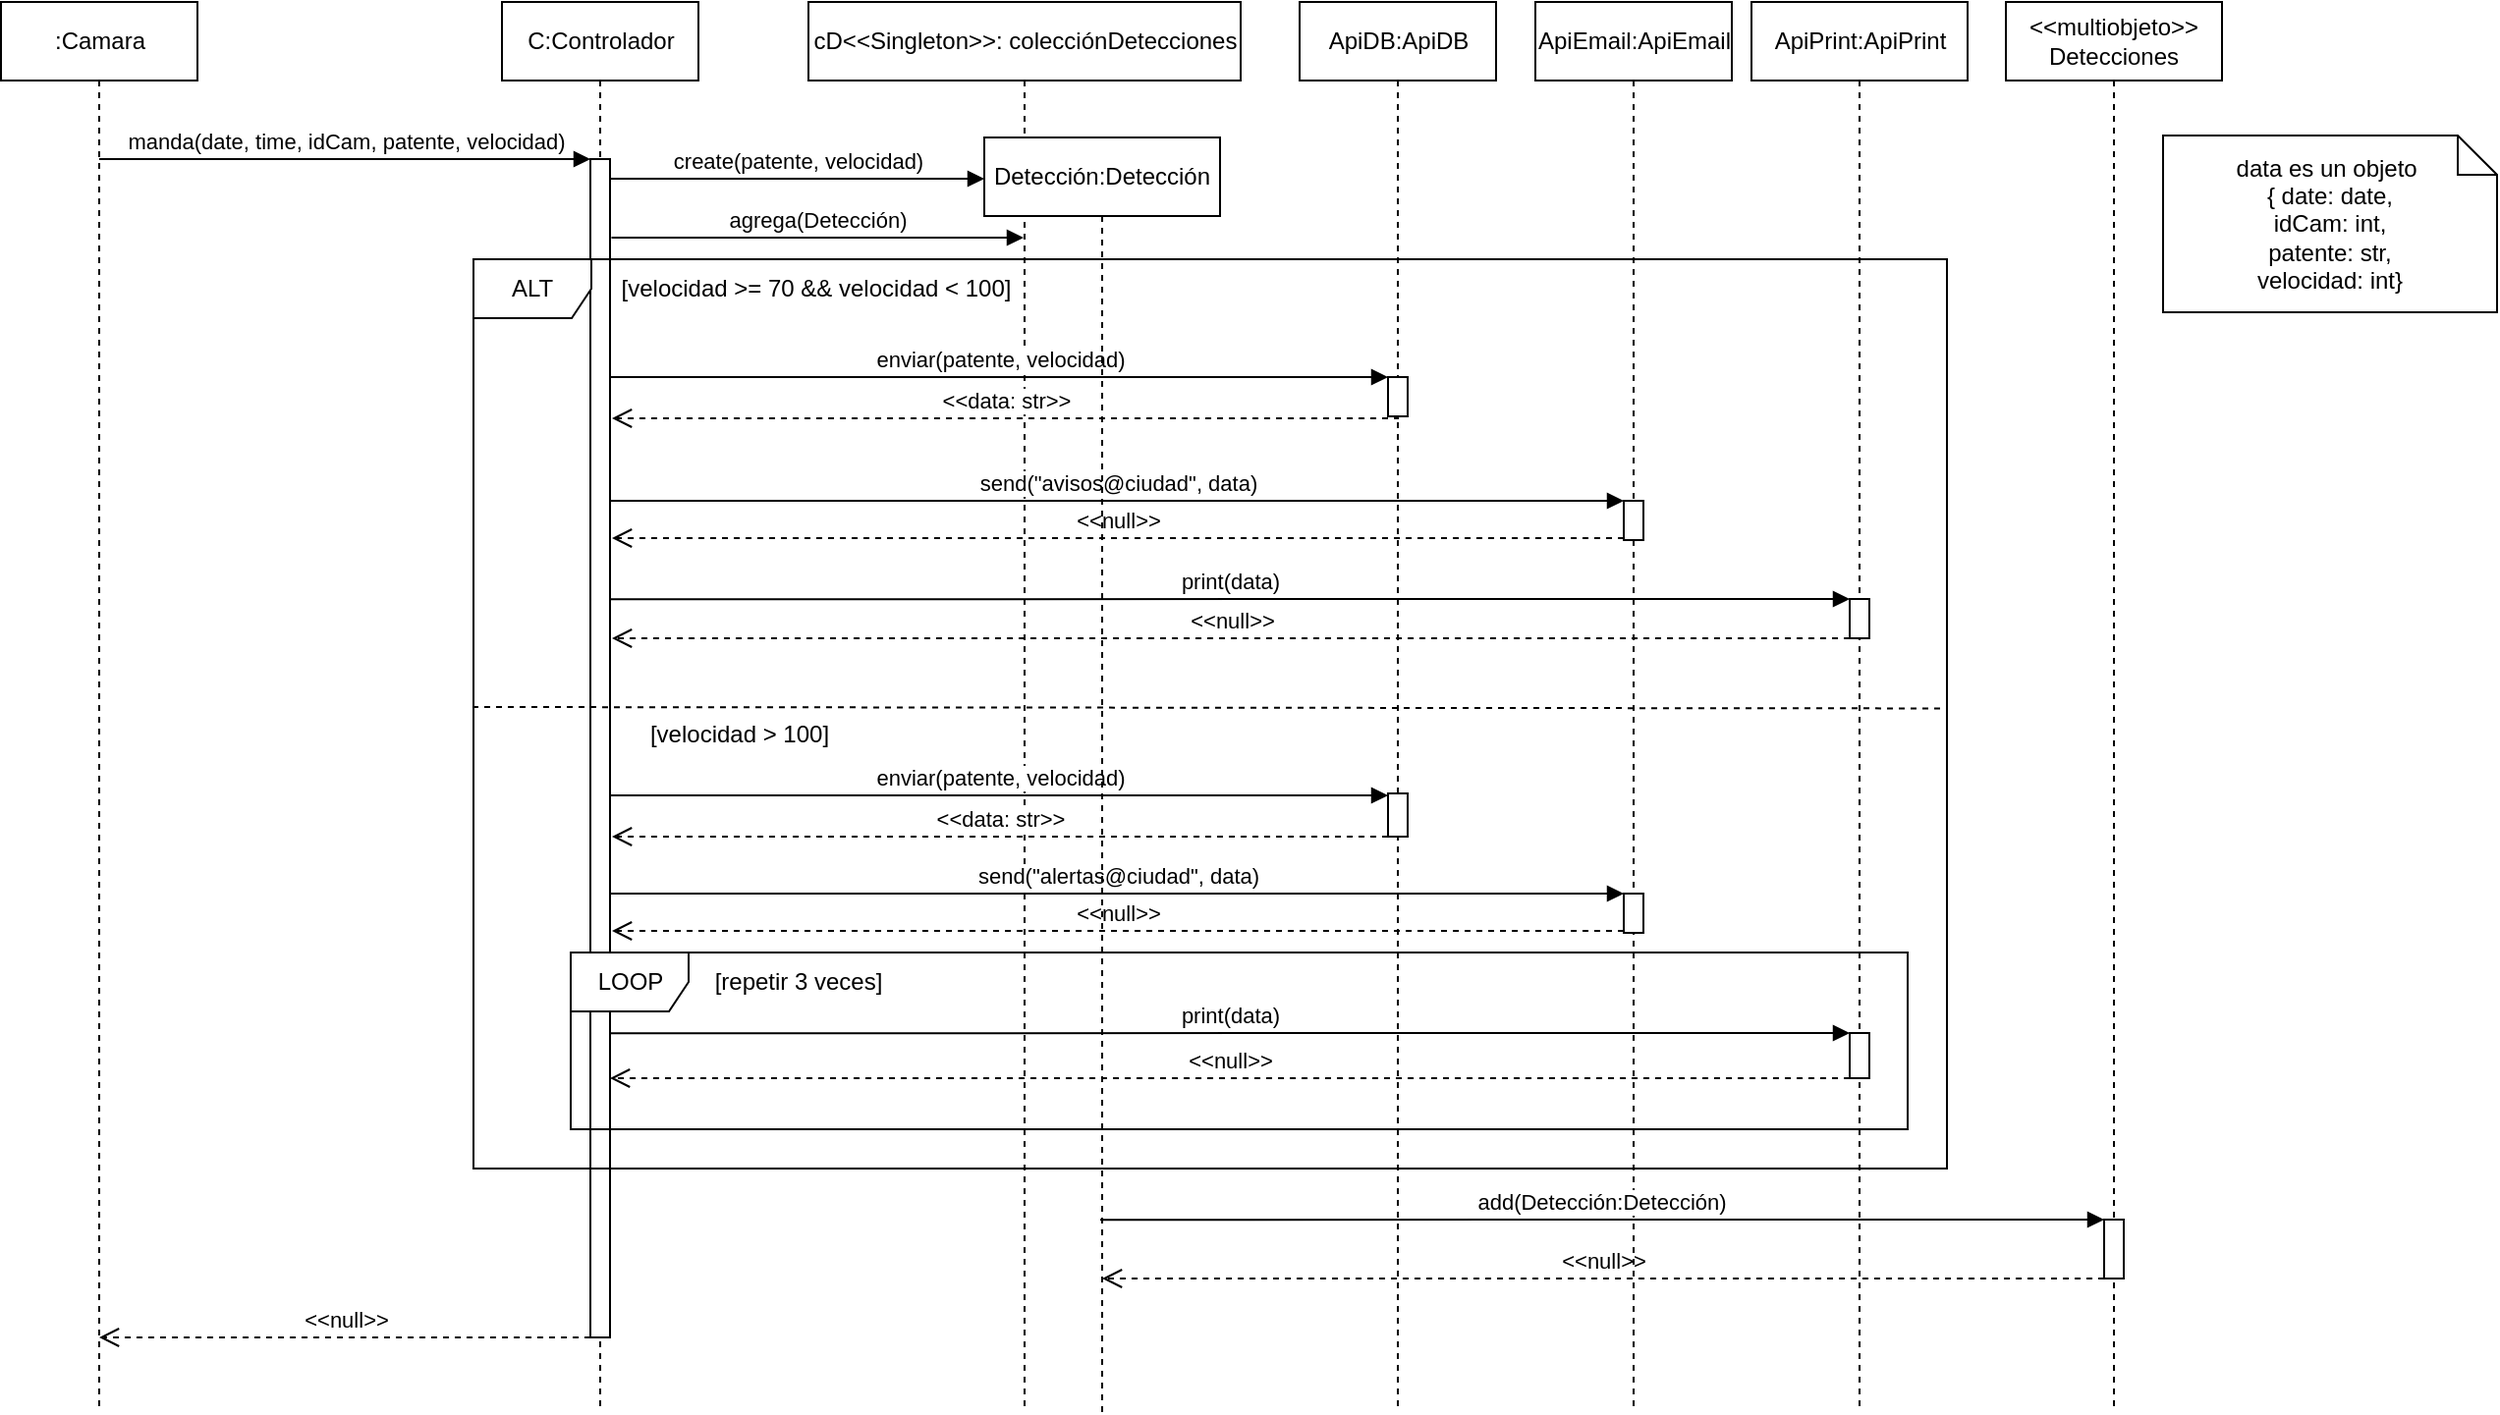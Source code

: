 <mxfile version="22.1.0" type="google">
  <diagram name="Page-1" id="2YBvvXClWsGukQMizWep">
    <mxGraphModel grid="1" page="1" gridSize="10" guides="1" tooltips="1" connect="1" arrows="1" fold="1" pageScale="1" pageWidth="850" pageHeight="1100" math="0" shadow="0">
      <root>
        <mxCell id="0" />
        <mxCell id="1" parent="0" />
        <mxCell id="GiLnQwnksvuaZxbAcod8-1" value=":Camara" style="shape=umlLifeline;perimeter=lifelinePerimeter;whiteSpace=wrap;html=1;container=0;dropTarget=0;collapsible=0;recursiveResize=0;outlineConnect=0;portConstraint=eastwest;newEdgeStyle={&quot;edgeStyle&quot;:&quot;elbowEdgeStyle&quot;,&quot;elbow&quot;:&quot;vertical&quot;,&quot;curved&quot;:0,&quot;rounded&quot;:0};" vertex="1" parent="1">
          <mxGeometry x="59.5" y="1242" width="100" height="718" as="geometry" />
        </mxCell>
        <mxCell id="GiLnQwnksvuaZxbAcod8-2" value="C:Controlador" style="shape=umlLifeline;perimeter=lifelinePerimeter;whiteSpace=wrap;html=1;container=0;dropTarget=0;collapsible=0;recursiveResize=0;outlineConnect=0;portConstraint=eastwest;newEdgeStyle={&quot;edgeStyle&quot;:&quot;elbowEdgeStyle&quot;,&quot;elbow&quot;:&quot;vertical&quot;,&quot;curved&quot;:0,&quot;rounded&quot;:0};" vertex="1" parent="1">
          <mxGeometry x="314.5" y="1242" width="100" height="718" as="geometry" />
        </mxCell>
        <mxCell id="GiLnQwnksvuaZxbAcod8-3" value="" style="html=1;points=[];perimeter=orthogonalPerimeter;outlineConnect=0;targetShapes=umlLifeline;portConstraint=eastwest;newEdgeStyle={&quot;edgeStyle&quot;:&quot;elbowEdgeStyle&quot;,&quot;elbow&quot;:&quot;vertical&quot;,&quot;curved&quot;:0,&quot;rounded&quot;:0};" vertex="1" parent="GiLnQwnksvuaZxbAcod8-2">
          <mxGeometry x="45" y="80" width="10" height="600" as="geometry" />
        </mxCell>
        <mxCell id="GiLnQwnksvuaZxbAcod8-4" value="manda(date, time, idCam, patente, velocidad)" style="html=1;verticalAlign=bottom;endArrow=block;edgeStyle=elbowEdgeStyle;elbow=vertical;curved=0;rounded=0;" edge="1" parent="1" source="GiLnQwnksvuaZxbAcod8-1" target="GiLnQwnksvuaZxbAcod8-3">
          <mxGeometry relative="1" as="geometry">
            <mxPoint x="155.5" y="1322" as="sourcePoint" />
            <Array as="points">
              <mxPoint x="240.5" y="1322" />
            </Array>
          </mxGeometry>
        </mxCell>
        <mxCell id="GiLnQwnksvuaZxbAcod8-5" value="&amp;lt;&amp;lt;null&amp;gt;&amp;gt;" style="html=1;verticalAlign=bottom;endArrow=open;dashed=1;endSize=8;edgeStyle=elbowEdgeStyle;elbow=vertical;curved=0;rounded=0;" edge="1" parent="1" target="GiLnQwnksvuaZxbAcod8-1">
          <mxGeometry relative="1" as="geometry">
            <mxPoint x="150.5" y="1922" as="targetPoint" />
            <Array as="points">
              <mxPoint x="245.5" y="1922" />
            </Array>
            <mxPoint x="359.5" y="1922" as="sourcePoint" />
          </mxGeometry>
        </mxCell>
        <mxCell id="GiLnQwnksvuaZxbAcod8-6" value="cD&amp;lt;&amp;lt;Singleton&amp;gt;&amp;gt;: colecciónDetecciones" style="shape=umlLifeline;perimeter=lifelinePerimeter;whiteSpace=wrap;html=1;container=0;dropTarget=0;collapsible=0;recursiveResize=0;outlineConnect=0;portConstraint=eastwest;newEdgeStyle={&quot;edgeStyle&quot;:&quot;elbowEdgeStyle&quot;,&quot;elbow&quot;:&quot;vertical&quot;,&quot;curved&quot;:0,&quot;rounded&quot;:0};" vertex="1" parent="1">
          <mxGeometry x="470.5" y="1242" width="220" height="718" as="geometry" />
        </mxCell>
        <mxCell id="GiLnQwnksvuaZxbAcod8-8" value="ApiPrint:ApiPrint" style="shape=umlLifeline;perimeter=lifelinePerimeter;whiteSpace=wrap;html=1;container=0;dropTarget=0;collapsible=0;recursiveResize=0;outlineConnect=0;portConstraint=eastwest;newEdgeStyle={&quot;edgeStyle&quot;:&quot;elbowEdgeStyle&quot;,&quot;elbow&quot;:&quot;vertical&quot;,&quot;curved&quot;:0,&quot;rounded&quot;:0};" vertex="1" parent="1">
          <mxGeometry x="950.5" y="1242" width="110" height="718" as="geometry" />
        </mxCell>
        <mxCell id="GiLnQwnksvuaZxbAcod8-9" value="" style="html=1;points=[];perimeter=orthogonalPerimeter;outlineConnect=0;targetShapes=umlLifeline;portConstraint=eastwest;newEdgeStyle={&quot;edgeStyle&quot;:&quot;elbowEdgeStyle&quot;,&quot;elbow&quot;:&quot;vertical&quot;,&quot;curved&quot;:0,&quot;rounded&quot;:0};" vertex="1" parent="GiLnQwnksvuaZxbAcod8-8">
          <mxGeometry x="50" y="525" width="10" height="23" as="geometry" />
        </mxCell>
        <mxCell id="GiLnQwnksvuaZxbAcod8-10" value="enviar(patente, velocidad)" style="html=1;verticalAlign=bottom;endArrow=block;edgeStyle=elbowEdgeStyle;elbow=vertical;curved=0;rounded=0;" edge="1" parent="1" target="GiLnQwnksvuaZxbAcod8-33">
          <mxGeometry relative="1" as="geometry">
            <mxPoint x="369.5" y="1433" as="sourcePoint" />
            <Array as="points">
              <mxPoint x="459.5" y="1433" />
            </Array>
            <mxPoint x="759.5" y="1433" as="targetPoint" />
          </mxGeometry>
        </mxCell>
        <mxCell id="GiLnQwnksvuaZxbAcod8-11" value="&amp;lt;&amp;lt;data: str&amp;gt;&amp;gt;" style="html=1;verticalAlign=bottom;endArrow=open;dashed=1;endSize=8;edgeStyle=elbowEdgeStyle;elbow=vertical;curved=0;rounded=0;" edge="1" parent="1" source="GiLnQwnksvuaZxbAcod8-33">
          <mxGeometry x="0.002" relative="1" as="geometry">
            <mxPoint x="370.5" y="1454" as="targetPoint" />
            <Array as="points">
              <mxPoint x="469.5" y="1454" />
            </Array>
            <mxPoint x="580.5" y="1454" as="sourcePoint" />
            <mxPoint as="offset" />
          </mxGeometry>
        </mxCell>
        <mxCell id="GiLnQwnksvuaZxbAcod8-12" value="[velocidad &amp;gt;= 70 &amp;amp;&amp;amp; velocidad &amp;lt; 100]" style="text;html=1;align=center;verticalAlign=middle;resizable=0;points=[];autosize=1;strokeColor=none;fillColor=none;" vertex="1" parent="1">
          <mxGeometry x="363.5" y="1373" width="220" height="30" as="geometry" />
        </mxCell>
        <mxCell id="GiLnQwnksvuaZxbAcod8-13" value="send(&quot;avisos@ciudad&quot;, data)" style="html=1;verticalAlign=bottom;endArrow=block;edgeStyle=elbowEdgeStyle;elbow=vertical;curved=0;rounded=0;" edge="1" parent="1" target="GiLnQwnksvuaZxbAcod8-31">
          <mxGeometry relative="1" as="geometry">
            <mxPoint x="369.5" y="1496" as="sourcePoint" />
            <Array as="points">
              <mxPoint x="572.5" y="1496" />
            </Array>
            <mxPoint x="880.5" y="1496" as="targetPoint" />
          </mxGeometry>
        </mxCell>
        <mxCell id="GiLnQwnksvuaZxbAcod8-14" value="&amp;lt;&amp;lt;null&amp;gt;&amp;gt;" style="html=1;verticalAlign=bottom;endArrow=open;dashed=1;endSize=8;edgeStyle=elbowEdgeStyle;elbow=vertical;curved=0;rounded=0;" edge="1" parent="1" source="GiLnQwnksvuaZxbAcod8-31">
          <mxGeometry relative="1" as="geometry">
            <mxPoint x="370.5" y="1515" as="targetPoint" />
            <Array as="points">
              <mxPoint x="474.5" y="1515" />
            </Array>
            <mxPoint x="670.5" y="1513" as="sourcePoint" />
          </mxGeometry>
        </mxCell>
        <mxCell id="GiLnQwnksvuaZxbAcod8-15" value="ALT" style="shape=umlFrame;whiteSpace=wrap;html=1;pointerEvents=0;" vertex="1" parent="1">
          <mxGeometry x="300" y="1373" width="750" height="463" as="geometry" />
        </mxCell>
        <mxCell id="GiLnQwnksvuaZxbAcod8-16" value="" style="endArrow=none;dashed=1;html=1;rounded=0;entryX=1;entryY=0.494;entryDx=0;entryDy=0;entryPerimeter=0;" edge="1" parent="1" target="GiLnQwnksvuaZxbAcod8-15">
          <mxGeometry width="50" height="50" relative="1" as="geometry">
            <mxPoint x="299.5" y="1601" as="sourcePoint" />
            <mxPoint x="1030" y="1601" as="targetPoint" />
          </mxGeometry>
        </mxCell>
        <mxCell id="GiLnQwnksvuaZxbAcod8-17" value="&amp;lt;&amp;lt;null&amp;gt;&amp;gt;" style="html=1;verticalAlign=bottom;endArrow=open;dashed=1;endSize=8;edgeStyle=elbowEdgeStyle;elbow=vertical;curved=0;rounded=0;" edge="1" parent="1" source="GiLnQwnksvuaZxbAcod8-18">
          <mxGeometry relative="1" as="geometry">
            <mxPoint x="370.5" y="1566" as="targetPoint" />
            <Array as="points">
              <mxPoint x="475.5" y="1566" />
            </Array>
            <mxPoint x="804.5" y="1564" as="sourcePoint" />
          </mxGeometry>
        </mxCell>
        <mxCell id="GiLnQwnksvuaZxbAcod8-18" value="" style="html=1;points=[];perimeter=orthogonalPerimeter;outlineConnect=0;targetShapes=umlLifeline;portConstraint=eastwest;newEdgeStyle={&quot;edgeStyle&quot;:&quot;elbowEdgeStyle&quot;,&quot;elbow&quot;:&quot;vertical&quot;,&quot;curved&quot;:0,&quot;rounded&quot;:0};" vertex="1" parent="1">
          <mxGeometry x="1000.5" y="1546" width="10" height="20" as="geometry" />
        </mxCell>
        <mxCell id="GiLnQwnksvuaZxbAcod8-19" value="[velocidad &amp;gt; 100]" style="text;html=1;align=center;verticalAlign=middle;resizable=0;points=[];autosize=1;strokeColor=none;fillColor=none;" vertex="1" parent="1">
          <mxGeometry x="379.5" y="1600" width="110" height="30" as="geometry" />
        </mxCell>
        <mxCell id="GiLnQwnksvuaZxbAcod8-20" value="enviar(patente, velocidad)" style="html=1;verticalAlign=bottom;endArrow=block;edgeStyle=elbowEdgeStyle;elbow=vertical;curved=0;rounded=0;" edge="1" parent="1" target="GiLnQwnksvuaZxbAcod8-34">
          <mxGeometry relative="1" as="geometry">
            <mxPoint x="369.5" y="1646" as="sourcePoint" />
            <Array as="points" />
            <mxPoint x="760.5" y="1646" as="targetPoint" />
          </mxGeometry>
        </mxCell>
        <mxCell id="GiLnQwnksvuaZxbAcod8-21" value="&amp;lt;&amp;lt;data: str&amp;gt;&amp;gt;" style="html=1;verticalAlign=bottom;endArrow=open;dashed=1;endSize=8;edgeStyle=elbowEdgeStyle;elbow=vertical;curved=0;rounded=0;" edge="1" parent="1" source="GiLnQwnksvuaZxbAcod8-34">
          <mxGeometry relative="1" as="geometry">
            <mxPoint x="370.5" y="1667" as="targetPoint" />
            <Array as="points">
              <mxPoint x="473.5" y="1667" />
            </Array>
            <mxPoint x="527.5" y="1667" as="sourcePoint" />
          </mxGeometry>
        </mxCell>
        <mxCell id="GiLnQwnksvuaZxbAcod8-22" value="send(&quot;alertas@ciudad&quot;, data)" style="html=1;verticalAlign=bottom;endArrow=block;edgeStyle=elbowEdgeStyle;elbow=vertical;curved=0;rounded=0;" edge="1" parent="1" target="GiLnQwnksvuaZxbAcod8-30">
          <mxGeometry relative="1" as="geometry">
            <mxPoint x="369.5" y="1696" as="sourcePoint" />
            <Array as="points">
              <mxPoint x="576.5" y="1696" />
            </Array>
            <mxPoint x="880.5" y="1696" as="targetPoint" />
          </mxGeometry>
        </mxCell>
        <mxCell id="GiLnQwnksvuaZxbAcod8-23" value="&amp;lt;&amp;lt;null&amp;gt;&amp;gt;" style="html=1;verticalAlign=bottom;endArrow=open;dashed=1;endSize=8;edgeStyle=elbowEdgeStyle;elbow=vertical;curved=0;rounded=0;" edge="1" parent="1" source="GiLnQwnksvuaZxbAcod8-30">
          <mxGeometry relative="1" as="geometry">
            <mxPoint x="370.5" y="1715" as="targetPoint" />
            <Array as="points">
              <mxPoint x="689.5" y="1715" />
            </Array>
            <mxPoint x="670.5" y="1713" as="sourcePoint" />
          </mxGeometry>
        </mxCell>
        <mxCell id="GiLnQwnksvuaZxbAcod8-24" value="print(data)" style="html=1;verticalAlign=bottom;endArrow=block;edgeStyle=elbowEdgeStyle;elbow=vertical;curved=0;rounded=0;" edge="1" parent="1" target="GiLnQwnksvuaZxbAcod8-9">
          <mxGeometry relative="1" as="geometry">
            <mxPoint x="369.5" y="1767.101" as="sourcePoint" />
            <Array as="points">
              <mxPoint x="365.5" y="1767" />
            </Array>
            <mxPoint x="995.5" y="1767" as="targetPoint" />
          </mxGeometry>
        </mxCell>
        <mxCell id="GiLnQwnksvuaZxbAcod8-25" value="&amp;lt;&amp;lt;null&amp;gt;&amp;gt;" style="html=1;verticalAlign=bottom;endArrow=open;dashed=1;endSize=8;edgeStyle=elbowEdgeStyle;elbow=vertical;curved=0;rounded=0;" edge="1" parent="1" source="mJHFNkixjHtdztOzqsIT-5" target="GiLnQwnksvuaZxbAcod8-40">
          <mxGeometry relative="1" as="geometry">
            <mxPoint x="610" y="1892" as="targetPoint" />
            <Array as="points">
              <mxPoint x="848.5" y="1892" />
            </Array>
            <mxPoint x="1100" y="1892" as="sourcePoint" />
          </mxGeometry>
        </mxCell>
        <mxCell id="GiLnQwnksvuaZxbAcod8-26" value="print(data)" style="html=1;verticalAlign=bottom;endArrow=block;edgeStyle=elbowEdgeStyle;elbow=vertical;curved=0;rounded=0;" edge="1" parent="1" target="GiLnQwnksvuaZxbAcod8-18">
          <mxGeometry relative="1" as="geometry">
            <mxPoint x="369.5" y="1546.101" as="sourcePoint" />
            <Array as="points" />
            <mxPoint x="995.5" y="1546" as="targetPoint" />
          </mxGeometry>
        </mxCell>
        <mxCell id="GiLnQwnksvuaZxbAcod8-27" value="LOOP" style="shape=umlFrame;whiteSpace=wrap;html=1;pointerEvents=0;" vertex="1" parent="1">
          <mxGeometry x="349.5" y="1726" width="680.5" height="90" as="geometry" />
        </mxCell>
        <mxCell id="GiLnQwnksvuaZxbAcod8-28" value="[repetir 3 veces]" style="text;html=1;align=center;verticalAlign=middle;resizable=0;points=[];autosize=1;strokeColor=none;fillColor=none;" vertex="1" parent="1">
          <mxGeometry x="409.5" y="1726" width="110" height="30" as="geometry" />
        </mxCell>
        <mxCell id="GiLnQwnksvuaZxbAcod8-29" value="ApiEmail:ApiEmail" style="shape=umlLifeline;perimeter=lifelinePerimeter;whiteSpace=wrap;html=1;container=0;dropTarget=0;collapsible=0;recursiveResize=0;outlineConnect=0;portConstraint=eastwest;newEdgeStyle={&quot;edgeStyle&quot;:&quot;elbowEdgeStyle&quot;,&quot;elbow&quot;:&quot;vertical&quot;,&quot;curved&quot;:0,&quot;rounded&quot;:0};" vertex="1" parent="1">
          <mxGeometry x="840.5" y="1242" width="100" height="718" as="geometry" />
        </mxCell>
        <mxCell id="GiLnQwnksvuaZxbAcod8-30" value="" style="html=1;points=[];perimeter=orthogonalPerimeter;outlineConnect=0;targetShapes=umlLifeline;portConstraint=eastwest;newEdgeStyle={&quot;edgeStyle&quot;:&quot;elbowEdgeStyle&quot;,&quot;elbow&quot;:&quot;vertical&quot;,&quot;curved&quot;:0,&quot;rounded&quot;:0};" vertex="1" parent="GiLnQwnksvuaZxbAcod8-29">
          <mxGeometry x="45" y="454" width="10" height="20" as="geometry" />
        </mxCell>
        <mxCell id="GiLnQwnksvuaZxbAcod8-31" value="" style="html=1;points=[];perimeter=orthogonalPerimeter;outlineConnect=0;targetShapes=umlLifeline;portConstraint=eastwest;newEdgeStyle={&quot;edgeStyle&quot;:&quot;elbowEdgeStyle&quot;,&quot;elbow&quot;:&quot;vertical&quot;,&quot;curved&quot;:0,&quot;rounded&quot;:0};" vertex="1" parent="GiLnQwnksvuaZxbAcod8-29">
          <mxGeometry x="45" y="254" width="10" height="20" as="geometry" />
        </mxCell>
        <mxCell id="GiLnQwnksvuaZxbAcod8-32" value="ApiDB:ApiDB" style="shape=umlLifeline;perimeter=lifelinePerimeter;whiteSpace=wrap;html=1;container=0;dropTarget=0;collapsible=0;recursiveResize=0;outlineConnect=0;portConstraint=eastwest;newEdgeStyle={&quot;edgeStyle&quot;:&quot;elbowEdgeStyle&quot;,&quot;elbow&quot;:&quot;vertical&quot;,&quot;curved&quot;:0,&quot;rounded&quot;:0};" vertex="1" parent="1">
          <mxGeometry x="720.5" y="1242" width="100" height="718" as="geometry" />
        </mxCell>
        <mxCell id="GiLnQwnksvuaZxbAcod8-33" value="" style="html=1;points=[];perimeter=orthogonalPerimeter;outlineConnect=0;targetShapes=umlLifeline;portConstraint=eastwest;newEdgeStyle={&quot;edgeStyle&quot;:&quot;elbowEdgeStyle&quot;,&quot;elbow&quot;:&quot;vertical&quot;,&quot;curved&quot;:0,&quot;rounded&quot;:0};" vertex="1" parent="GiLnQwnksvuaZxbAcod8-32">
          <mxGeometry x="45" y="191" width="10" height="20" as="geometry" />
        </mxCell>
        <mxCell id="GiLnQwnksvuaZxbAcod8-34" value="" style="html=1;points=[];perimeter=orthogonalPerimeter;outlineConnect=0;targetShapes=umlLifeline;portConstraint=eastwest;newEdgeStyle={&quot;edgeStyle&quot;:&quot;elbowEdgeStyle&quot;,&quot;elbow&quot;:&quot;vertical&quot;,&quot;curved&quot;:0,&quot;rounded&quot;:0};" vertex="1" parent="GiLnQwnksvuaZxbAcod8-32">
          <mxGeometry x="45" y="403" width="10" height="22" as="geometry" />
        </mxCell>
        <mxCell id="GiLnQwnksvuaZxbAcod8-35" value="create(patente, velocidad)" style="html=1;verticalAlign=bottom;endArrow=block;edgeStyle=elbowEdgeStyle;elbow=vertical;curved=0;rounded=0;" edge="1" parent="1">
          <mxGeometry relative="1" as="geometry">
            <mxPoint x="369.5" y="1332" as="sourcePoint" />
            <Array as="points">
              <mxPoint x="459.5" y="1332" />
            </Array>
            <mxPoint x="560" y="1332" as="targetPoint" />
          </mxGeometry>
        </mxCell>
        <mxCell id="GiLnQwnksvuaZxbAcod8-37" value="data es un objeto&amp;nbsp;&lt;br&gt;{ date: date,&lt;br&gt;idCam: int,&lt;br&gt;patente: str,&lt;br&gt;velocidad: int}" style="shape=note;size=20;whiteSpace=wrap;html=1;" vertex="1" parent="1">
          <mxGeometry x="1160" y="1310" width="170" height="90" as="geometry" />
        </mxCell>
        <mxCell id="GiLnQwnksvuaZxbAcod8-40" value="Detección:Detección" style="shape=umlLifeline;perimeter=lifelinePerimeter;whiteSpace=wrap;html=1;container=0;dropTarget=0;collapsible=0;recursiveResize=0;outlineConnect=0;portConstraint=eastwest;newEdgeStyle={&quot;edgeStyle&quot;:&quot;elbowEdgeStyle&quot;,&quot;elbow&quot;:&quot;vertical&quot;,&quot;curved&quot;:0,&quot;rounded&quot;:0};" vertex="1" parent="1">
          <mxGeometry x="560" y="1311" width="120" height="649" as="geometry" />
        </mxCell>
        <mxCell id="GiLnQwnksvuaZxbAcod8-43" value="agrega(Detección)" style="html=1;verticalAlign=bottom;endArrow=block;edgeStyle=elbowEdgeStyle;elbow=vertical;curved=0;rounded=0;" edge="1" parent="1">
          <mxGeometry relative="1" as="geometry">
            <mxPoint x="370.25" y="1362" as="sourcePoint" />
            <Array as="points">
              <mxPoint x="460.25" y="1362" />
            </Array>
            <mxPoint x="580" y="1362" as="targetPoint" />
          </mxGeometry>
        </mxCell>
        <mxCell id="mJHFNkixjHtdztOzqsIT-1" value="&amp;lt;&amp;lt;multiobjeto&amp;gt;&amp;gt;&lt;br&gt;Detecciones" style="shape=umlLifeline;perimeter=lifelinePerimeter;whiteSpace=wrap;html=1;container=0;dropTarget=0;collapsible=0;recursiveResize=0;outlineConnect=0;portConstraint=eastwest;newEdgeStyle={&quot;edgeStyle&quot;:&quot;elbowEdgeStyle&quot;,&quot;elbow&quot;:&quot;vertical&quot;,&quot;curved&quot;:0,&quot;rounded&quot;:0};" vertex="1" parent="1">
          <mxGeometry x="1080" y="1242" width="110" height="718" as="geometry" />
        </mxCell>
        <mxCell id="mJHFNkixjHtdztOzqsIT-5" value="" style="html=1;points=[];perimeter=orthogonalPerimeter;outlineConnect=0;targetShapes=umlLifeline;portConstraint=eastwest;newEdgeStyle={&quot;edgeStyle&quot;:&quot;elbowEdgeStyle&quot;,&quot;elbow&quot;:&quot;vertical&quot;,&quot;curved&quot;:0,&quot;rounded&quot;:0};" vertex="1" parent="mJHFNkixjHtdztOzqsIT-1">
          <mxGeometry x="50" y="620" width="10" height="30" as="geometry" />
        </mxCell>
        <mxCell id="mJHFNkixjHtdztOzqsIT-4" value="add(Detección:Detección)" style="html=1;verticalAlign=bottom;endArrow=block;edgeStyle=elbowEdgeStyle;elbow=vertical;curved=0;rounded=0;" edge="1" parent="1" target="mJHFNkixjHtdztOzqsIT-5">
          <mxGeometry relative="1" as="geometry">
            <mxPoint x="619" y="1862.101" as="sourcePoint" />
            <Array as="points">
              <mxPoint x="615" y="1862" />
            </Array>
            <mxPoint x="1110" y="1862" as="targetPoint" />
          </mxGeometry>
        </mxCell>
        <mxCell id="p28sZxBvkW5bqyNGPcI4-3" value="&amp;lt;&amp;lt;null&amp;gt;&amp;gt;" style="html=1;verticalAlign=bottom;endArrow=open;dashed=1;endSize=8;edgeStyle=elbowEdgeStyle;elbow=vertical;curved=0;rounded=0;" edge="1" parent="1" source="GiLnQwnksvuaZxbAcod8-9" target="GiLnQwnksvuaZxbAcod8-3">
          <mxGeometry relative="1" as="geometry">
            <mxPoint x="470.5" y="1790" as="targetPoint" />
            <Array as="points">
              <mxPoint x="699" y="1790" />
            </Array>
            <mxPoint x="980.5" y="1790" as="sourcePoint" />
          </mxGeometry>
        </mxCell>
      </root>
    </mxGraphModel>
  </diagram>
</mxfile>
